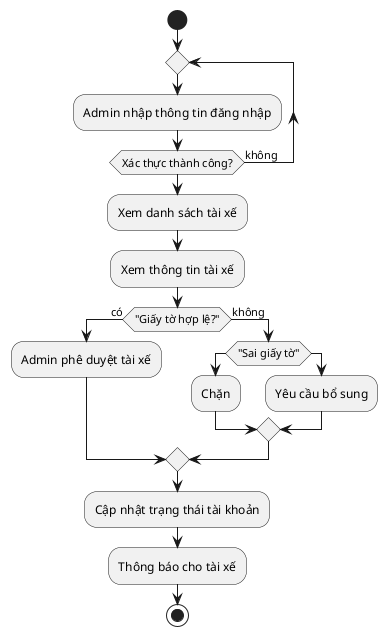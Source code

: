 @startuml admin-activity
start

repeat
:Admin nhập thông tin đăng nhập;
repeat while (Xác thực thành công?) is (không)

  :Xem danh sách tài xế;
  :Xem thông tin tài xế;
  if ("Giấy tờ hợp lệ?") then (có)
    :Admin phê duyệt tài xế;
  else (không)
    if ("Sai giấy tờ")
    :Chặn;
    else
    :Yêu cầu bổ sung;
    endif

  endif
  :Cập nhật trạng thái tài khoản;
  :Thông báo cho tài xế;


stop
@enduml

